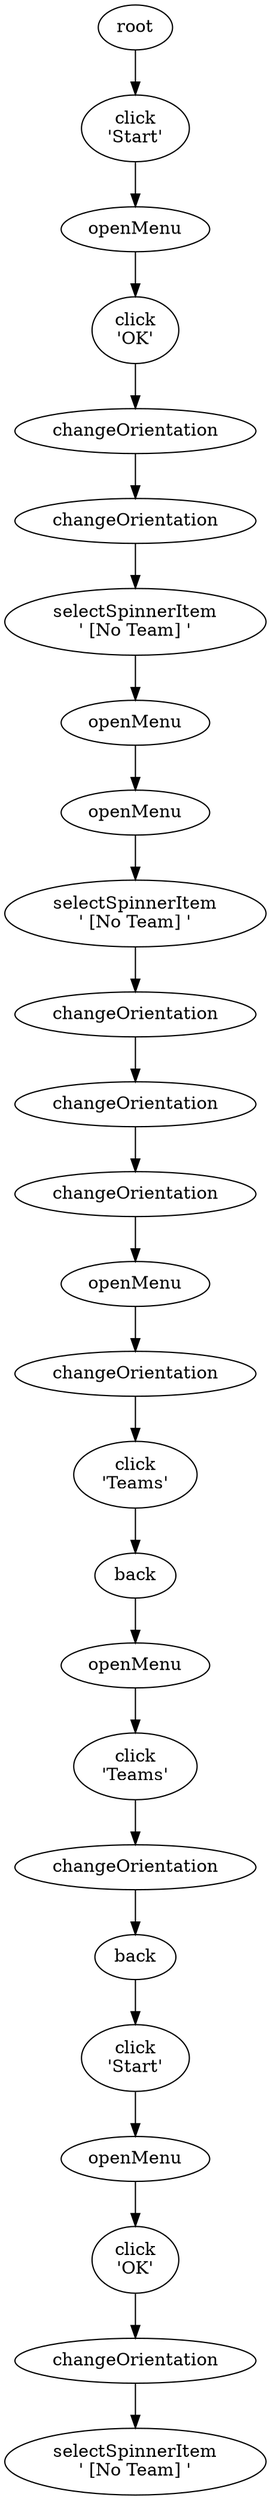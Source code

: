 digraph EFG {

## Edges

	root -> e1;
	e1 -> e6;
	e6 -> e8;
	e8 -> e16;
	e16 -> e21;
	e21 -> e22;
	e22 -> e30;
	e30 -> e37;
	e37 -> e39;
	e39 -> e48;
	e48 -> e53;
	e53 -> e58;
	e58 -> e62;
	e62 -> e70;
	e70 -> e72;
	e72 -> e78;
	e78 -> e84;
	e84 -> e87;
	e87 -> e95;
	e95 -> e96;
	e96 -> e100;
	e100 -> e106;
	e106 -> e108;
	e108 -> e116;
	e116 -> e117;

## Nodes

	e30 [label="openMenu"];
	e116 [label="changeOrientation"];
	e62 [label="openMenu"];
	e16 [label="changeOrientation"];
	e53 [label="changeOrientation"];
	e117 [label="selectSpinnerItem\n' [No Team] '"];
	e106 [label="openMenu"];
	e22 [label="selectSpinnerItem\n' [No Team] '"];
	e21 [label="changeOrientation"];
	e39 [label="selectSpinnerItem\n' [No Team] '"];
	e48 [label="changeOrientation"];
	e37 [label="openMenu"];
	e8 [label="click\n'OK'"];
	e108 [label="click\n'OK'"];
	e6 [label="openMenu"];
	e58 [label="changeOrientation"];
	e1 [label="click\n'Start'"];
	e100 [label="click\n'Start'"];
	e95 [label="changeOrientation"];
	e96 [label="back"];
	e87 [label="click\n'Teams'"];
	e78 [label="back"];
	e70 [label="changeOrientation"];
	e72 [label="click\n'Teams'"];
	e84 [label="openMenu"];

}
